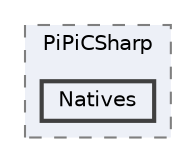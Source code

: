 digraph "C:/PiPiCSharp/PiPiCSharp/Natives"
{
 // LATEX_PDF_SIZE
  bgcolor="transparent";
  edge [fontname=Helvetica,fontsize=10,labelfontname=Helvetica,labelfontsize=10];
  node [fontname=Helvetica,fontsize=10,shape=box,height=0.2,width=0.4];
  compound=true
  subgraph clusterdir_1ad82bea316cee26b7d1f677ccd3a22d {
    graph [ bgcolor="#edf0f7", pencolor="grey50", label="PiPiCSharp", fontname=Helvetica,fontsize=10 style="filled,dashed", URL="dir_1ad82bea316cee26b7d1f677ccd3a22d.html",tooltip=""]
  dir_e9265e384db82bdc4e1dccaf0b31a4c9 [label="Natives", fillcolor="#edf0f7", color="grey25", style="filled,bold", URL="dir_e9265e384db82bdc4e1dccaf0b31a4c9.html",tooltip=""];
  }
}
